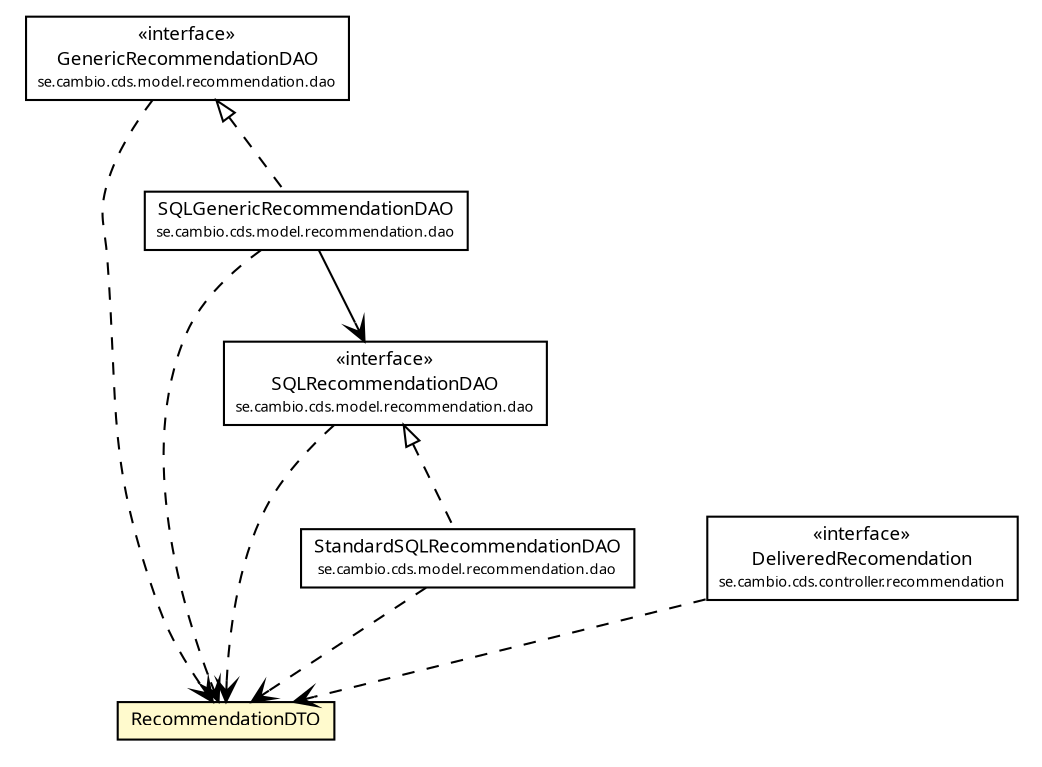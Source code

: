 #!/usr/local/bin/dot
#
# Class diagram 
# Generated by UMLGraph version R5_6 (http://www.umlgraph.org/)
#

digraph G {
	edge [fontname="Trebuchet MS",fontsize=10,labelfontname="Trebuchet MS",labelfontsize=10];
	node [fontname="Trebuchet MS",fontsize=10,shape=plaintext];
	nodesep=0.25;
	ranksep=0.5;
	// se.cambio.cds.model.recommendation.dto.RecommendationDTO
	c282857 [label=<<table title="se.cambio.cds.model.recommendation.dto.RecommendationDTO" border="0" cellborder="1" cellspacing="0" cellpadding="2" port="p" bgcolor="lemonChiffon" href="./RecommendationDTO.html">
		<tr><td><table border="0" cellspacing="0" cellpadding="1">
<tr><td align="center" balign="center"><font face="Trebuchet MS"> RecommendationDTO </font></td></tr>
		</table></td></tr>
		</table>>, URL="./RecommendationDTO.html", fontname="Trebuchet MS", fontcolor="black", fontsize=9.0];
	// se.cambio.cds.model.recommendation.dao.StandardSQLRecommendationDAO
	c282940 [label=<<table title="se.cambio.cds.model.recommendation.dao.StandardSQLRecommendationDAO" border="0" cellborder="1" cellspacing="0" cellpadding="2" port="p" href="../dao/StandardSQLRecommendationDAO.html">
		<tr><td><table border="0" cellspacing="0" cellpadding="1">
<tr><td align="center" balign="center"><font face="Trebuchet MS"> StandardSQLRecommendationDAO </font></td></tr>
<tr><td align="center" balign="center"><font face="Trebuchet MS" point-size="7.0"> se.cambio.cds.model.recommendation.dao </font></td></tr>
		</table></td></tr>
		</table>>, URL="../dao/StandardSQLRecommendationDAO.html", fontname="Trebuchet MS", fontcolor="black", fontsize=9.0];
	// se.cambio.cds.model.recommendation.dao.SQLRecommendationDAO
	c282942 [label=<<table title="se.cambio.cds.model.recommendation.dao.SQLRecommendationDAO" border="0" cellborder="1" cellspacing="0" cellpadding="2" port="p" href="../dao/SQLRecommendationDAO.html">
		<tr><td><table border="0" cellspacing="0" cellpadding="1">
<tr><td align="center" balign="center"> &#171;interface&#187; </td></tr>
<tr><td align="center" balign="center"><font face="Trebuchet MS"> SQLRecommendationDAO </font></td></tr>
<tr><td align="center" balign="center"><font face="Trebuchet MS" point-size="7.0"> se.cambio.cds.model.recommendation.dao </font></td></tr>
		</table></td></tr>
		</table>>, URL="../dao/SQLRecommendationDAO.html", fontname="Trebuchet MS", fontcolor="black", fontsize=9.0];
	// se.cambio.cds.model.recommendation.dao.SQLGenericRecommendationDAO
	c282943 [label=<<table title="se.cambio.cds.model.recommendation.dao.SQLGenericRecommendationDAO" border="0" cellborder="1" cellspacing="0" cellpadding="2" port="p" href="../dao/SQLGenericRecommendationDAO.html">
		<tr><td><table border="0" cellspacing="0" cellpadding="1">
<tr><td align="center" balign="center"><font face="Trebuchet MS"> SQLGenericRecommendationDAO </font></td></tr>
<tr><td align="center" balign="center"><font face="Trebuchet MS" point-size="7.0"> se.cambio.cds.model.recommendation.dao </font></td></tr>
		</table></td></tr>
		</table>>, URL="../dao/SQLGenericRecommendationDAO.html", fontname="Trebuchet MS", fontcolor="black", fontsize=9.0];
	// se.cambio.cds.model.recommendation.dao.GenericRecommendationDAO
	c282945 [label=<<table title="se.cambio.cds.model.recommendation.dao.GenericRecommendationDAO" border="0" cellborder="1" cellspacing="0" cellpadding="2" port="p" href="../dao/GenericRecommendationDAO.html">
		<tr><td><table border="0" cellspacing="0" cellpadding="1">
<tr><td align="center" balign="center"> &#171;interface&#187; </td></tr>
<tr><td align="center" balign="center"><font face="Trebuchet MS"> GenericRecommendationDAO </font></td></tr>
<tr><td align="center" balign="center"><font face="Trebuchet MS" point-size="7.0"> se.cambio.cds.model.recommendation.dao </font></td></tr>
		</table></td></tr>
		</table>>, URL="../dao/GenericRecommendationDAO.html", fontname="Trebuchet MS", fontcolor="black", fontsize=9.0];
	// se.cambio.cds.controller.recommendation.DeliveredRecomendation
	c283012 [label=<<table title="se.cambio.cds.controller.recommendation.DeliveredRecomendation" border="0" cellborder="1" cellspacing="0" cellpadding="2" port="p" href="../../../controller/recommendation/DeliveredRecomendation.html">
		<tr><td><table border="0" cellspacing="0" cellpadding="1">
<tr><td align="center" balign="center"> &#171;interface&#187; </td></tr>
<tr><td align="center" balign="center"><font face="Trebuchet MS"> DeliveredRecomendation </font></td></tr>
<tr><td align="center" balign="center"><font face="Trebuchet MS" point-size="7.0"> se.cambio.cds.controller.recommendation </font></td></tr>
		</table></td></tr>
		</table>>, URL="../../../controller/recommendation/DeliveredRecomendation.html", fontname="Trebuchet MS", fontcolor="black", fontsize=9.0];
	//se.cambio.cds.model.recommendation.dao.StandardSQLRecommendationDAO implements se.cambio.cds.model.recommendation.dao.SQLRecommendationDAO
	c282942:p -> c282940:p [dir=back,arrowtail=empty,style=dashed];
	//se.cambio.cds.model.recommendation.dao.SQLGenericRecommendationDAO implements se.cambio.cds.model.recommendation.dao.GenericRecommendationDAO
	c282945:p -> c282943:p [dir=back,arrowtail=empty,style=dashed];
	// se.cambio.cds.model.recommendation.dao.SQLGenericRecommendationDAO NAVASSOC se.cambio.cds.model.recommendation.dao.SQLRecommendationDAO
	c282943:p -> c282942:p [taillabel="", label="", headlabel="", fontname="Trebuchet MS", fontcolor="black", fontsize=10.0, color="black", arrowhead=open];
	// se.cambio.cds.model.recommendation.dao.StandardSQLRecommendationDAO DEPEND se.cambio.cds.model.recommendation.dto.RecommendationDTO
	c282940:p -> c282857:p [taillabel="", label="", headlabel="", fontname="Trebuchet MS", fontcolor="black", fontsize=10.0, color="black", arrowhead=open, style=dashed];
	// se.cambio.cds.model.recommendation.dao.SQLRecommendationDAO DEPEND se.cambio.cds.model.recommendation.dto.RecommendationDTO
	c282942:p -> c282857:p [taillabel="", label="", headlabel="", fontname="Trebuchet MS", fontcolor="black", fontsize=10.0, color="black", arrowhead=open, style=dashed];
	// se.cambio.cds.model.recommendation.dao.SQLGenericRecommendationDAO DEPEND se.cambio.cds.model.recommendation.dto.RecommendationDTO
	c282943:p -> c282857:p [taillabel="", label="", headlabel="", fontname="Trebuchet MS", fontcolor="black", fontsize=10.0, color="black", arrowhead=open, style=dashed];
	// se.cambio.cds.model.recommendation.dao.GenericRecommendationDAO DEPEND se.cambio.cds.model.recommendation.dto.RecommendationDTO
	c282945:p -> c282857:p [taillabel="", label="", headlabel="", fontname="Trebuchet MS", fontcolor="black", fontsize=10.0, color="black", arrowhead=open, style=dashed];
	// se.cambio.cds.controller.recommendation.DeliveredRecomendation DEPEND se.cambio.cds.model.recommendation.dto.RecommendationDTO
	c283012:p -> c282857:p [taillabel="", label="", headlabel="", fontname="Trebuchet MS", fontcolor="black", fontsize=10.0, color="black", arrowhead=open, style=dashed];
}

